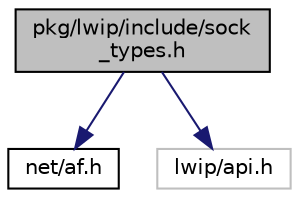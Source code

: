 digraph "pkg/lwip/include/sock_types.h"
{
 // LATEX_PDF_SIZE
  edge [fontname="Helvetica",fontsize="10",labelfontname="Helvetica",labelfontsize="10"];
  node [fontname="Helvetica",fontsize="10",shape=record];
  Node1 [label="pkg/lwip/include/sock\l_types.h",height=0.2,width=0.4,color="black", fillcolor="grey75", style="filled", fontcolor="black",tooltip="lwIP-specific types"];
  Node1 -> Node2 [color="midnightblue",fontsize="10",style="solid",fontname="Helvetica"];
  Node2 [label="net/af.h",height=0.2,width=0.4,color="black", fillcolor="white", style="filled",URL="$af_8h.html",tooltip="Global UNIX address family definitions."];
  Node1 -> Node3 [color="midnightblue",fontsize="10",style="solid",fontname="Helvetica"];
  Node3 [label="lwip/api.h",height=0.2,width=0.4,color="grey75", fillcolor="white", style="filled",tooltip=" "];
}
